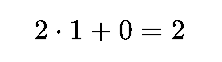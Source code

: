 <mxfile version="12.9.3" type="device"><diagram id="1ctbpyb0rmToKqB3J5EJ" name="Page-1"><mxGraphModel dx="946" dy="611" grid="1" gridSize="10" guides="1" tooltips="1" connect="1" arrows="1" fold="1" page="1" pageScale="1" pageWidth="850" pageHeight="1100" math="1" shadow="0"><root><mxCell id="0"/><mxCell id="1" parent="0"/><mxCell id="CEBMFiAw50nwss87tyaa-1" value="`2 * 1 + 0 = 2`" style="text;html=1;strokeColor=none;fillColor=none;align=center;verticalAlign=middle;whiteSpace=wrap;rounded=0;" parent="1" vertex="1"><mxGeometry x="240" y="330" width="110" height="30" as="geometry"/></mxCell></root></mxGraphModel></diagram></mxfile>
